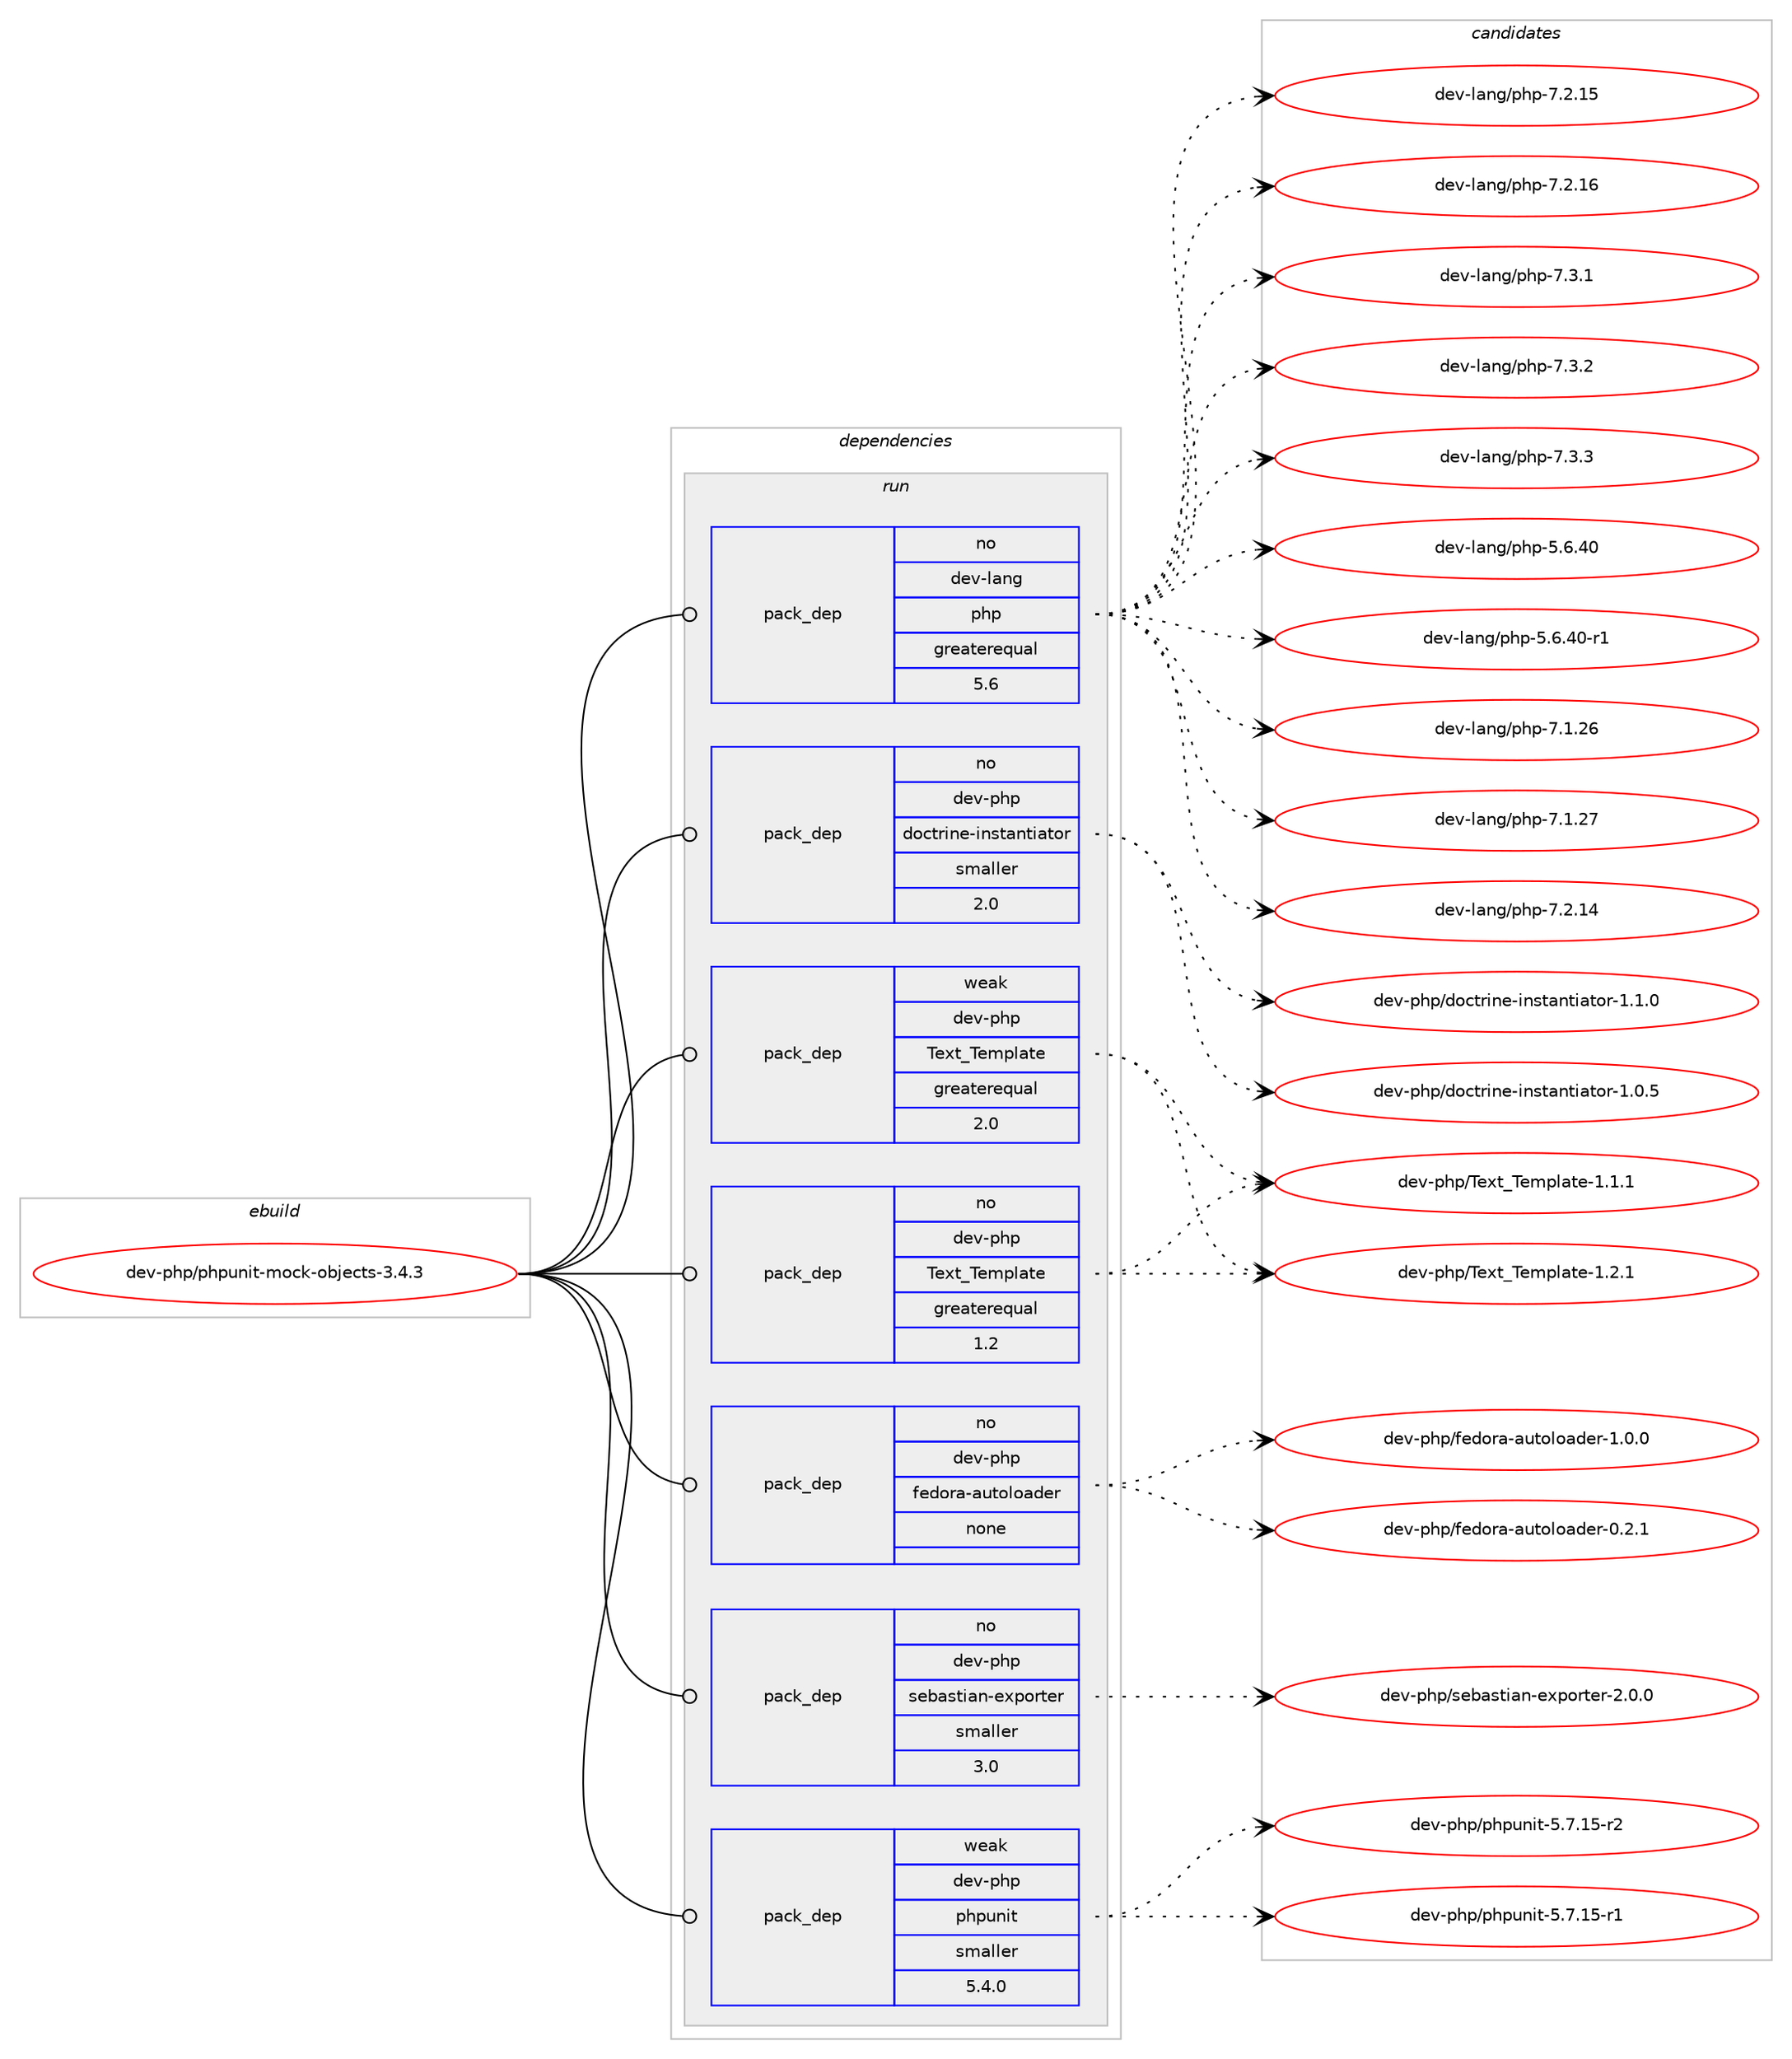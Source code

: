 digraph prolog {

# *************
# Graph options
# *************

newrank=true;
concentrate=true;
compound=true;
graph [rankdir=LR,fontname=Helvetica,fontsize=10,ranksep=1.5];#, ranksep=2.5, nodesep=0.2];
edge  [arrowhead=vee];
node  [fontname=Helvetica,fontsize=10];

# **********
# The ebuild
# **********

subgraph cluster_leftcol {
color=gray;
rank=same;
label=<<i>ebuild</i>>;
id [label="dev-php/phpunit-mock-objects-3.4.3", color=red, width=4, href="../dev-php/phpunit-mock-objects-3.4.3.svg"];
}

# ****************
# The dependencies
# ****************

subgraph cluster_midcol {
color=gray;
label=<<i>dependencies</i>>;
subgraph cluster_compile {
fillcolor="#eeeeee";
style=filled;
label=<<i>compile</i>>;
}
subgraph cluster_compileandrun {
fillcolor="#eeeeee";
style=filled;
label=<<i>compile and run</i>>;
}
subgraph cluster_run {
fillcolor="#eeeeee";
style=filled;
label=<<i>run</i>>;
subgraph pack1002634 {
dependency1395878 [label=<<TABLE BORDER="0" CELLBORDER="1" CELLSPACING="0" CELLPADDING="4" WIDTH="220"><TR><TD ROWSPAN="6" CELLPADDING="30">pack_dep</TD></TR><TR><TD WIDTH="110">no</TD></TR><TR><TD>dev-lang</TD></TR><TR><TD>php</TD></TR><TR><TD>greaterequal</TD></TR><TR><TD>5.6</TD></TR></TABLE>>, shape=none, color=blue];
}
id:e -> dependency1395878:w [weight=20,style="solid",arrowhead="odot"];
subgraph pack1002635 {
dependency1395879 [label=<<TABLE BORDER="0" CELLBORDER="1" CELLSPACING="0" CELLPADDING="4" WIDTH="220"><TR><TD ROWSPAN="6" CELLPADDING="30">pack_dep</TD></TR><TR><TD WIDTH="110">no</TD></TR><TR><TD>dev-php</TD></TR><TR><TD>Text_Template</TD></TR><TR><TD>greaterequal</TD></TR><TR><TD>1.2</TD></TR></TABLE>>, shape=none, color=blue];
}
id:e -> dependency1395879:w [weight=20,style="solid",arrowhead="odot"];
subgraph pack1002636 {
dependency1395880 [label=<<TABLE BORDER="0" CELLBORDER="1" CELLSPACING="0" CELLPADDING="4" WIDTH="220"><TR><TD ROWSPAN="6" CELLPADDING="30">pack_dep</TD></TR><TR><TD WIDTH="110">no</TD></TR><TR><TD>dev-php</TD></TR><TR><TD>doctrine-instantiator</TD></TR><TR><TD>smaller</TD></TR><TR><TD>2.0</TD></TR></TABLE>>, shape=none, color=blue];
}
id:e -> dependency1395880:w [weight=20,style="solid",arrowhead="odot"];
subgraph pack1002637 {
dependency1395881 [label=<<TABLE BORDER="0" CELLBORDER="1" CELLSPACING="0" CELLPADDING="4" WIDTH="220"><TR><TD ROWSPAN="6" CELLPADDING="30">pack_dep</TD></TR><TR><TD WIDTH="110">no</TD></TR><TR><TD>dev-php</TD></TR><TR><TD>fedora-autoloader</TD></TR><TR><TD>none</TD></TR><TR><TD></TD></TR></TABLE>>, shape=none, color=blue];
}
id:e -> dependency1395881:w [weight=20,style="solid",arrowhead="odot"];
subgraph pack1002638 {
dependency1395882 [label=<<TABLE BORDER="0" CELLBORDER="1" CELLSPACING="0" CELLPADDING="4" WIDTH="220"><TR><TD ROWSPAN="6" CELLPADDING="30">pack_dep</TD></TR><TR><TD WIDTH="110">no</TD></TR><TR><TD>dev-php</TD></TR><TR><TD>sebastian-exporter</TD></TR><TR><TD>smaller</TD></TR><TR><TD>3.0</TD></TR></TABLE>>, shape=none, color=blue];
}
id:e -> dependency1395882:w [weight=20,style="solid",arrowhead="odot"];
subgraph pack1002639 {
dependency1395883 [label=<<TABLE BORDER="0" CELLBORDER="1" CELLSPACING="0" CELLPADDING="4" WIDTH="220"><TR><TD ROWSPAN="6" CELLPADDING="30">pack_dep</TD></TR><TR><TD WIDTH="110">weak</TD></TR><TR><TD>dev-php</TD></TR><TR><TD>Text_Template</TD></TR><TR><TD>greaterequal</TD></TR><TR><TD>2.0</TD></TR></TABLE>>, shape=none, color=blue];
}
id:e -> dependency1395883:w [weight=20,style="solid",arrowhead="odot"];
subgraph pack1002640 {
dependency1395884 [label=<<TABLE BORDER="0" CELLBORDER="1" CELLSPACING="0" CELLPADDING="4" WIDTH="220"><TR><TD ROWSPAN="6" CELLPADDING="30">pack_dep</TD></TR><TR><TD WIDTH="110">weak</TD></TR><TR><TD>dev-php</TD></TR><TR><TD>phpunit</TD></TR><TR><TD>smaller</TD></TR><TR><TD>5.4.0</TD></TR></TABLE>>, shape=none, color=blue];
}
id:e -> dependency1395884:w [weight=20,style="solid",arrowhead="odot"];
}
}

# **************
# The candidates
# **************

subgraph cluster_choices {
rank=same;
color=gray;
label=<<i>candidates</i>>;

subgraph choice1002634 {
color=black;
nodesep=1;
choice10010111845108971101034711210411245534654465248 [label="dev-lang/php-5.6.40", color=red, width=4,href="../dev-lang/php-5.6.40.svg"];
choice100101118451089711010347112104112455346544652484511449 [label="dev-lang/php-5.6.40-r1", color=red, width=4,href="../dev-lang/php-5.6.40-r1.svg"];
choice10010111845108971101034711210411245554649465054 [label="dev-lang/php-7.1.26", color=red, width=4,href="../dev-lang/php-7.1.26.svg"];
choice10010111845108971101034711210411245554649465055 [label="dev-lang/php-7.1.27", color=red, width=4,href="../dev-lang/php-7.1.27.svg"];
choice10010111845108971101034711210411245554650464952 [label="dev-lang/php-7.2.14", color=red, width=4,href="../dev-lang/php-7.2.14.svg"];
choice10010111845108971101034711210411245554650464953 [label="dev-lang/php-7.2.15", color=red, width=4,href="../dev-lang/php-7.2.15.svg"];
choice10010111845108971101034711210411245554650464954 [label="dev-lang/php-7.2.16", color=red, width=4,href="../dev-lang/php-7.2.16.svg"];
choice100101118451089711010347112104112455546514649 [label="dev-lang/php-7.3.1", color=red, width=4,href="../dev-lang/php-7.3.1.svg"];
choice100101118451089711010347112104112455546514650 [label="dev-lang/php-7.3.2", color=red, width=4,href="../dev-lang/php-7.3.2.svg"];
choice100101118451089711010347112104112455546514651 [label="dev-lang/php-7.3.3", color=red, width=4,href="../dev-lang/php-7.3.3.svg"];
dependency1395878:e -> choice10010111845108971101034711210411245534654465248:w [style=dotted,weight="100"];
dependency1395878:e -> choice100101118451089711010347112104112455346544652484511449:w [style=dotted,weight="100"];
dependency1395878:e -> choice10010111845108971101034711210411245554649465054:w [style=dotted,weight="100"];
dependency1395878:e -> choice10010111845108971101034711210411245554649465055:w [style=dotted,weight="100"];
dependency1395878:e -> choice10010111845108971101034711210411245554650464952:w [style=dotted,weight="100"];
dependency1395878:e -> choice10010111845108971101034711210411245554650464953:w [style=dotted,weight="100"];
dependency1395878:e -> choice10010111845108971101034711210411245554650464954:w [style=dotted,weight="100"];
dependency1395878:e -> choice100101118451089711010347112104112455546514649:w [style=dotted,weight="100"];
dependency1395878:e -> choice100101118451089711010347112104112455546514650:w [style=dotted,weight="100"];
dependency1395878:e -> choice100101118451089711010347112104112455546514651:w [style=dotted,weight="100"];
}
subgraph choice1002635 {
color=black;
nodesep=1;
choice100101118451121041124784101120116958410110911210897116101454946494649 [label="dev-php/Text_Template-1.1.1", color=red, width=4,href="../dev-php/Text_Template-1.1.1.svg"];
choice100101118451121041124784101120116958410110911210897116101454946504649 [label="dev-php/Text_Template-1.2.1", color=red, width=4,href="../dev-php/Text_Template-1.2.1.svg"];
dependency1395879:e -> choice100101118451121041124784101120116958410110911210897116101454946494649:w [style=dotted,weight="100"];
dependency1395879:e -> choice100101118451121041124784101120116958410110911210897116101454946504649:w [style=dotted,weight="100"];
}
subgraph choice1002636 {
color=black;
nodesep=1;
choice100101118451121041124710011199116114105110101451051101151169711011610597116111114454946484653 [label="dev-php/doctrine-instantiator-1.0.5", color=red, width=4,href="../dev-php/doctrine-instantiator-1.0.5.svg"];
choice100101118451121041124710011199116114105110101451051101151169711011610597116111114454946494648 [label="dev-php/doctrine-instantiator-1.1.0", color=red, width=4,href="../dev-php/doctrine-instantiator-1.1.0.svg"];
dependency1395880:e -> choice100101118451121041124710011199116114105110101451051101151169711011610597116111114454946484653:w [style=dotted,weight="100"];
dependency1395880:e -> choice100101118451121041124710011199116114105110101451051101151169711011610597116111114454946494648:w [style=dotted,weight="100"];
}
subgraph choice1002637 {
color=black;
nodesep=1;
choice100101118451121041124710210110011111497459711711611110811197100101114454846504649 [label="dev-php/fedora-autoloader-0.2.1", color=red, width=4,href="../dev-php/fedora-autoloader-0.2.1.svg"];
choice100101118451121041124710210110011111497459711711611110811197100101114454946484648 [label="dev-php/fedora-autoloader-1.0.0", color=red, width=4,href="../dev-php/fedora-autoloader-1.0.0.svg"];
dependency1395881:e -> choice100101118451121041124710210110011111497459711711611110811197100101114454846504649:w [style=dotted,weight="100"];
dependency1395881:e -> choice100101118451121041124710210110011111497459711711611110811197100101114454946484648:w [style=dotted,weight="100"];
}
subgraph choice1002638 {
color=black;
nodesep=1;
choice100101118451121041124711510198971151161059711045101120112111114116101114455046484648 [label="dev-php/sebastian-exporter-2.0.0", color=red, width=4,href="../dev-php/sebastian-exporter-2.0.0.svg"];
dependency1395882:e -> choice100101118451121041124711510198971151161059711045101120112111114116101114455046484648:w [style=dotted,weight="100"];
}
subgraph choice1002639 {
color=black;
nodesep=1;
choice100101118451121041124784101120116958410110911210897116101454946494649 [label="dev-php/Text_Template-1.1.1", color=red, width=4,href="../dev-php/Text_Template-1.1.1.svg"];
choice100101118451121041124784101120116958410110911210897116101454946504649 [label="dev-php/Text_Template-1.2.1", color=red, width=4,href="../dev-php/Text_Template-1.2.1.svg"];
dependency1395883:e -> choice100101118451121041124784101120116958410110911210897116101454946494649:w [style=dotted,weight="100"];
dependency1395883:e -> choice100101118451121041124784101120116958410110911210897116101454946504649:w [style=dotted,weight="100"];
}
subgraph choice1002640 {
color=black;
nodesep=1;
choice1001011184511210411247112104112117110105116455346554649534511449 [label="dev-php/phpunit-5.7.15-r1", color=red, width=4,href="../dev-php/phpunit-5.7.15-r1.svg"];
choice1001011184511210411247112104112117110105116455346554649534511450 [label="dev-php/phpunit-5.7.15-r2", color=red, width=4,href="../dev-php/phpunit-5.7.15-r2.svg"];
dependency1395884:e -> choice1001011184511210411247112104112117110105116455346554649534511449:w [style=dotted,weight="100"];
dependency1395884:e -> choice1001011184511210411247112104112117110105116455346554649534511450:w [style=dotted,weight="100"];
}
}

}
